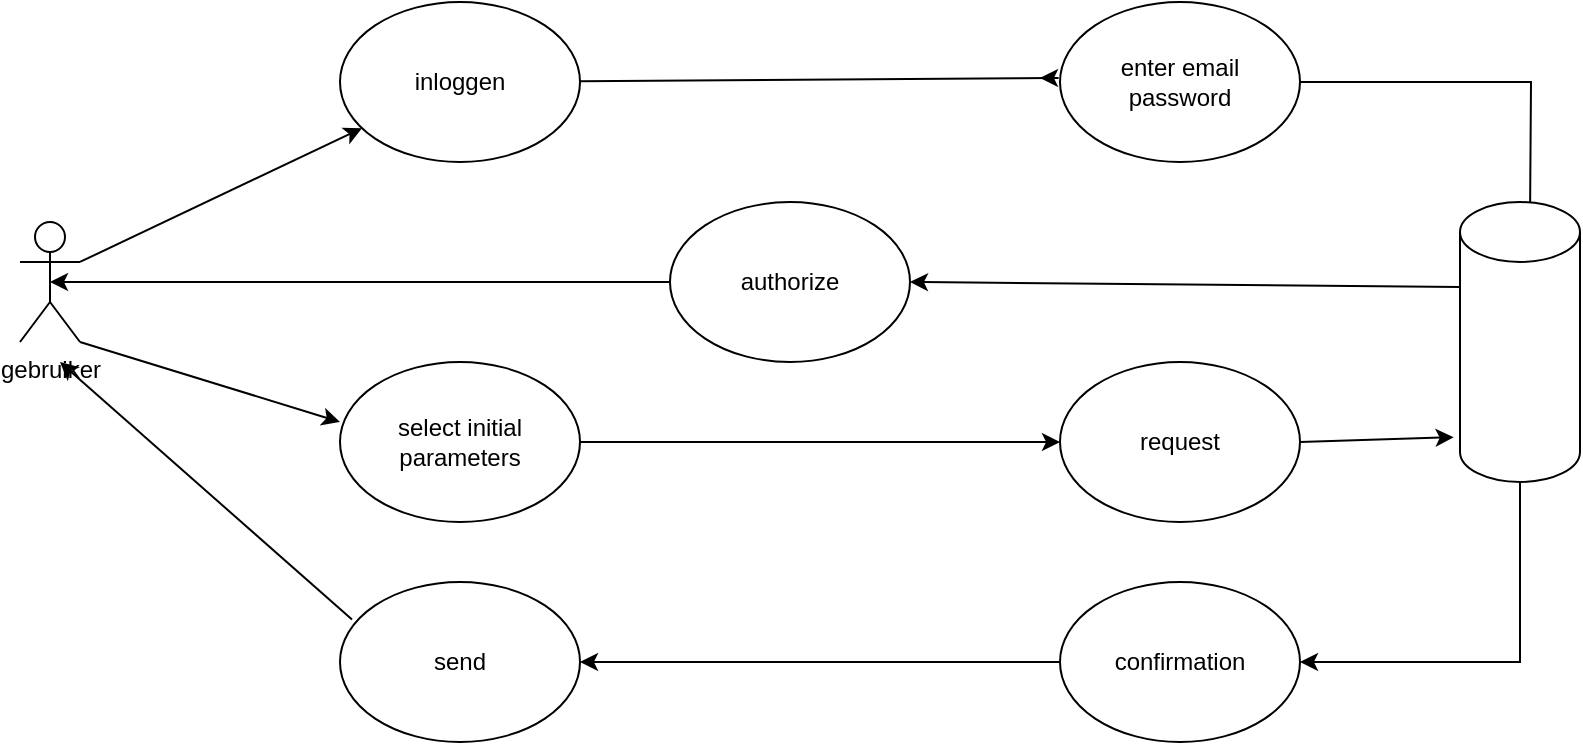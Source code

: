 <mxfile version="14.1.8" type="github">
  <diagram id="R2lEEEUBdFMjLlhIrx00" name="Page-1">
    <mxGraphModel dx="1003" dy="619" grid="1" gridSize="10" guides="1" tooltips="1" connect="1" arrows="1" fold="1" page="1" pageScale="1" pageWidth="850" pageHeight="1100" math="0" shadow="0" extFonts="Permanent Marker^https://fonts.googleapis.com/css?family=Permanent+Marker">
      <root>
        <mxCell id="0" />
        <mxCell id="1" parent="0" />
        <mxCell id="I_gBAgfLsiMRpQzpt38H-1" value="gebruiker&lt;br&gt;" style="shape=umlActor;verticalLabelPosition=bottom;verticalAlign=top;html=1;outlineConnect=0;" parent="1" vertex="1">
          <mxGeometry x="40" y="130" width="30" height="60" as="geometry" />
        </mxCell>
        <mxCell id="I_gBAgfLsiMRpQzpt38H-4" value="authorize" style="ellipse;whiteSpace=wrap;html=1;" parent="1" vertex="1">
          <mxGeometry x="365" y="120" width="120" height="80" as="geometry" />
        </mxCell>
        <mxCell id="I_gBAgfLsiMRpQzpt38H-5" value="inloggen" style="ellipse;whiteSpace=wrap;html=1;" parent="1" vertex="1">
          <mxGeometry x="200" y="20" width="120" height="80" as="geometry" />
        </mxCell>
        <mxCell id="VHOl1HOT1OYLHsCR0k8U-21" style="edgeStyle=orthogonalEdgeStyle;rounded=0;orthogonalLoop=1;jettySize=auto;html=1;exitX=1;exitY=0.5;exitDx=0;exitDy=0;" parent="1" source="I_gBAgfLsiMRpQzpt38H-13" edge="1">
          <mxGeometry relative="1" as="geometry">
            <mxPoint x="795" y="130" as="targetPoint" />
          </mxGeometry>
        </mxCell>
        <mxCell id="I_gBAgfLsiMRpQzpt38H-13" value="enter email&lt;br&gt;password" style="ellipse;whiteSpace=wrap;html=1;" parent="1" vertex="1">
          <mxGeometry x="560" y="20" width="120" height="80" as="geometry" />
        </mxCell>
        <mxCell id="VHOl1HOT1OYLHsCR0k8U-2" value="" style="endArrow=classic;html=1;exitX=1;exitY=0.333;exitDx=0;exitDy=0;exitPerimeter=0;" parent="1" source="I_gBAgfLsiMRpQzpt38H-1" target="I_gBAgfLsiMRpQzpt38H-5" edge="1">
          <mxGeometry width="50" height="50" relative="1" as="geometry">
            <mxPoint x="110" y="110" as="sourcePoint" />
            <mxPoint x="160" y="60" as="targetPoint" />
          </mxGeometry>
        </mxCell>
        <mxCell id="VHOl1HOT1OYLHsCR0k8U-4" value="select initial parameters" style="ellipse;whiteSpace=wrap;html=1;" parent="1" vertex="1">
          <mxGeometry x="200" y="200" width="120" height="80" as="geometry" />
        </mxCell>
        <mxCell id="VHOl1HOT1OYLHsCR0k8U-45" style="edgeStyle=orthogonalEdgeStyle;rounded=0;orthogonalLoop=1;jettySize=auto;html=1;entryX=1;entryY=0.5;entryDx=0;entryDy=0;" parent="1" source="VHOl1HOT1OYLHsCR0k8U-5" target="VHOl1HOT1OYLHsCR0k8U-30" edge="1">
          <mxGeometry relative="1" as="geometry" />
        </mxCell>
        <mxCell id="VHOl1HOT1OYLHsCR0k8U-5" value="confirmation" style="ellipse;whiteSpace=wrap;html=1;" parent="1" vertex="1">
          <mxGeometry x="560" y="310" width="120" height="80" as="geometry" />
        </mxCell>
        <mxCell id="VHOl1HOT1OYLHsCR0k8U-8" value="" style="endArrow=classic;html=1;" parent="1" source="I_gBAgfLsiMRpQzpt38H-5" edge="1">
          <mxGeometry width="50" height="50" relative="1" as="geometry">
            <mxPoint x="330" y="170" as="sourcePoint" />
            <mxPoint x="550" y="58" as="targetPoint" />
            <Array as="points">
              <mxPoint x="550" y="58" />
              <mxPoint x="560" y="58" />
            </Array>
          </mxGeometry>
        </mxCell>
        <mxCell id="VHOl1HOT1OYLHsCR0k8U-10" value="" style="endArrow=classic;html=1;exitX=1;exitY=1;exitDx=0;exitDy=0;exitPerimeter=0;entryX=0;entryY=0.375;entryDx=0;entryDy=0;entryPerimeter=0;" parent="1" source="I_gBAgfLsiMRpQzpt38H-1" target="VHOl1HOT1OYLHsCR0k8U-4" edge="1">
          <mxGeometry width="50" height="50" relative="1" as="geometry">
            <mxPoint x="170" y="210" as="sourcePoint" />
            <mxPoint x="220" y="160" as="targetPoint" />
          </mxGeometry>
        </mxCell>
        <mxCell id="VHOl1HOT1OYLHsCR0k8U-28" value="" style="endArrow=classic;html=1;exitX=0;exitY=0;exitDx=0;exitDy=42.5;exitPerimeter=0;entryX=1;entryY=0.5;entryDx=0;entryDy=0;" parent="1" source="bu75V-jyuz0dXsVltGSb-5" target="I_gBAgfLsiMRpQzpt38H-4" edge="1">
          <mxGeometry width="50" height="50" relative="1" as="geometry">
            <mxPoint x="780" y="150" as="sourcePoint" />
            <mxPoint x="750" y="140" as="targetPoint" />
          </mxGeometry>
        </mxCell>
        <mxCell id="VHOl1HOT1OYLHsCR0k8U-30" value="send" style="ellipse;whiteSpace=wrap;html=1;" parent="1" vertex="1">
          <mxGeometry x="200" y="310" width="120" height="80" as="geometry" />
        </mxCell>
        <mxCell id="VHOl1HOT1OYLHsCR0k8U-47" value="" style="endArrow=classic;html=1;exitX=1;exitY=0.5;exitDx=0;exitDy=0;entryX=0;entryY=0.5;entryDx=0;entryDy=0;" parent="1" source="VHOl1HOT1OYLHsCR0k8U-4" edge="1" target="bu75V-jyuz0dXsVltGSb-1">
          <mxGeometry width="50" height="50" relative="1" as="geometry">
            <mxPoint x="330" y="410" as="sourcePoint" />
            <mxPoint x="550" y="380" as="targetPoint" />
            <Array as="points" />
          </mxGeometry>
        </mxCell>
        <mxCell id="VHOl1HOT1OYLHsCR0k8U-20" style="edgeStyle=orthogonalEdgeStyle;rounded=0;orthogonalLoop=1;jettySize=auto;html=1;exitX=0;exitY=0.5;exitDx=0;exitDy=0;entryX=0.5;entryY=0.5;entryDx=0;entryDy=0;entryPerimeter=0;" parent="1" source="I_gBAgfLsiMRpQzpt38H-4" target="I_gBAgfLsiMRpQzpt38H-1" edge="1">
          <mxGeometry relative="1" as="geometry">
            <mxPoint x="340" y="150" as="targetPoint" />
          </mxGeometry>
        </mxCell>
        <mxCell id="bu75V-jyuz0dXsVltGSb-1" value="request" style="ellipse;whiteSpace=wrap;html=1;" vertex="1" parent="1">
          <mxGeometry x="560" y="200" width="120" height="80" as="geometry" />
        </mxCell>
        <mxCell id="bu75V-jyuz0dXsVltGSb-3" value="" style="endArrow=classic;html=1;entryX=-0.053;entryY=0.84;entryDx=0;entryDy=0;entryPerimeter=0;exitX=1;exitY=0.5;exitDx=0;exitDy=0;" edge="1" parent="1" source="bu75V-jyuz0dXsVltGSb-1" target="bu75V-jyuz0dXsVltGSb-5">
          <mxGeometry width="50" height="50" relative="1" as="geometry">
            <mxPoint x="40" y="470" as="sourcePoint" />
            <mxPoint x="780" y="190" as="targetPoint" />
            <Array as="points" />
          </mxGeometry>
        </mxCell>
        <mxCell id="bu75V-jyuz0dXsVltGSb-4" value="" style="endArrow=classic;html=1;exitX=0.05;exitY=0.235;exitDx=0;exitDy=0;exitPerimeter=0;" edge="1" parent="1" source="VHOl1HOT1OYLHsCR0k8U-30">
          <mxGeometry width="50" height="50" relative="1" as="geometry">
            <mxPoint x="140" y="370" as="sourcePoint" />
            <mxPoint x="60" y="200" as="targetPoint" />
          </mxGeometry>
        </mxCell>
        <mxCell id="bu75V-jyuz0dXsVltGSb-10" style="edgeStyle=orthogonalEdgeStyle;rounded=0;orthogonalLoop=1;jettySize=auto;html=1;exitX=0.5;exitY=1;exitDx=0;exitDy=0;exitPerimeter=0;entryX=1;entryY=0.5;entryDx=0;entryDy=0;" edge="1" parent="1" source="bu75V-jyuz0dXsVltGSb-5" target="VHOl1HOT1OYLHsCR0k8U-5">
          <mxGeometry relative="1" as="geometry" />
        </mxCell>
        <mxCell id="bu75V-jyuz0dXsVltGSb-5" value="" style="shape=cylinder3;whiteSpace=wrap;html=1;boundedLbl=1;backgroundOutline=1;size=15;" vertex="1" parent="1">
          <mxGeometry x="760" y="120" width="60" height="140" as="geometry" />
        </mxCell>
      </root>
    </mxGraphModel>
  </diagram>
</mxfile>
